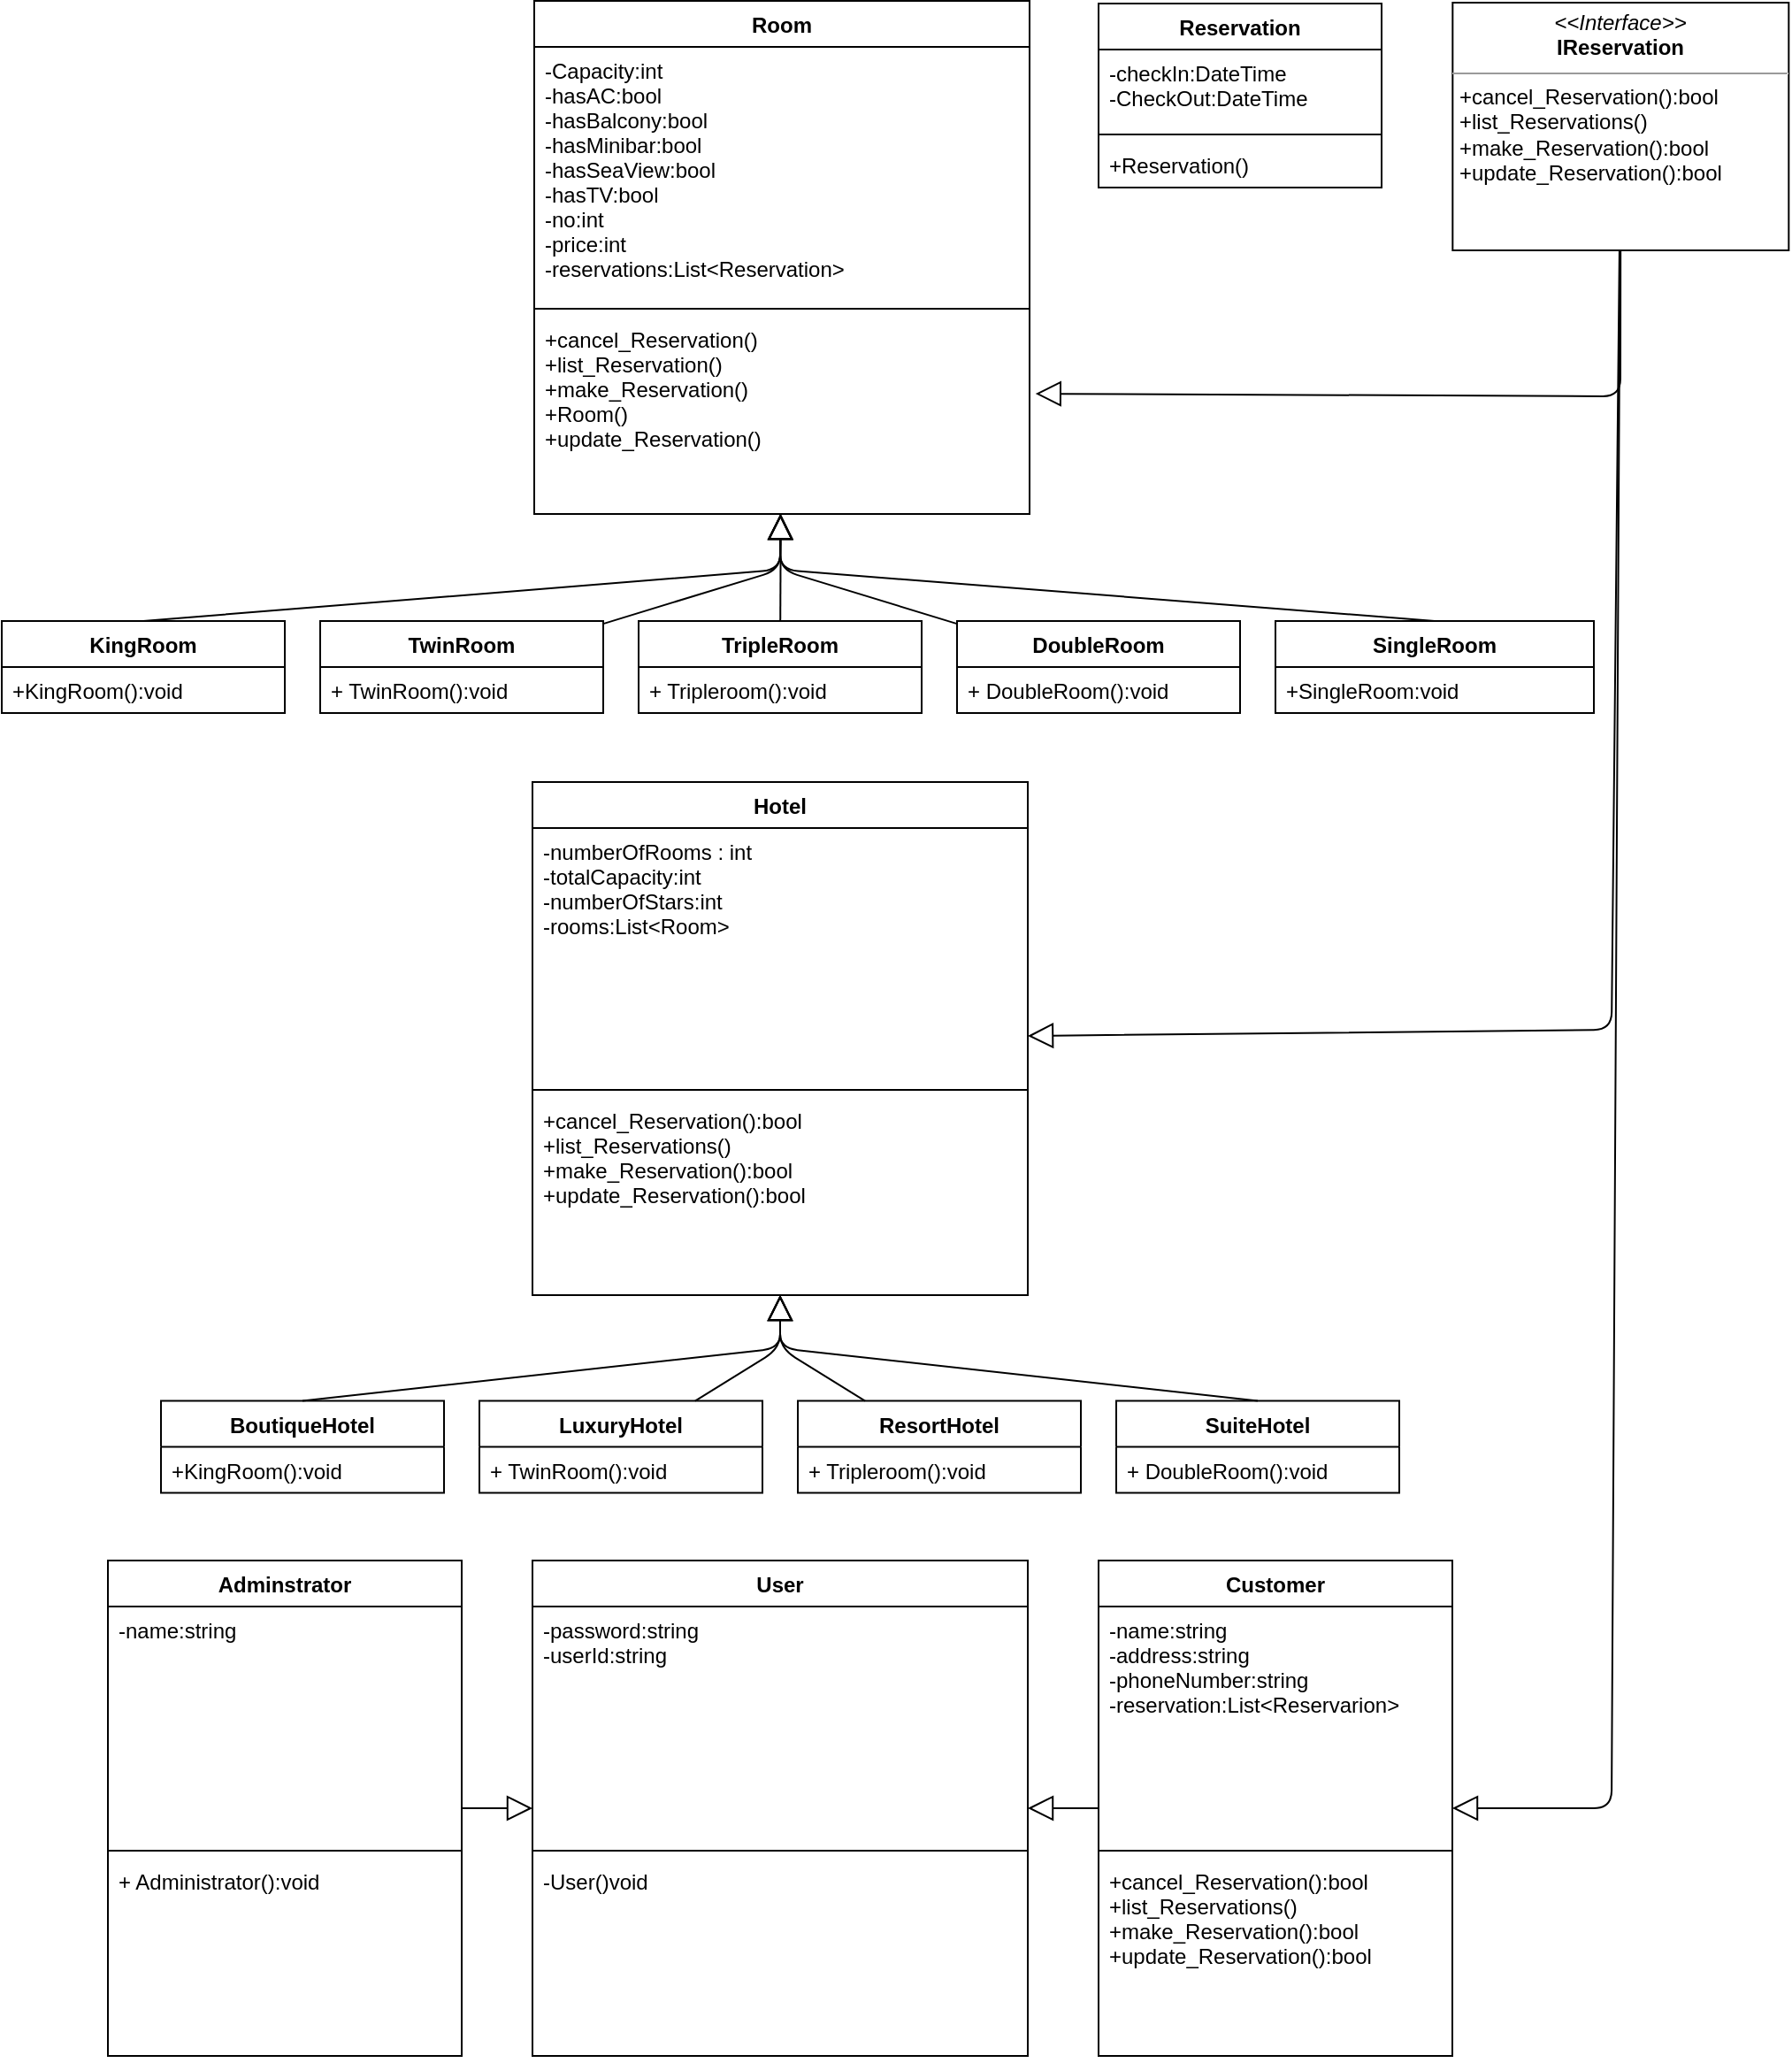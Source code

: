 <mxfile version="10.6.9" type="device"><diagram name="Page-1" id="c4acf3e9-155e-7222-9cf6-157b1a14988f"><mxGraphModel dx="3173" dy="2345" grid="1" gridSize="10" guides="1" tooltips="1" connect="1" arrows="1" fold="1" page="1" pageScale="1" pageWidth="850" pageHeight="1100" background="#ffffff" math="0" shadow="0"><root><mxCell id="0"/><mxCell id="1" parent="0"/><mxCell id="ZkCT2ksIOJPA6UWEGRzY-1" value="Room" style="swimlane;fontStyle=1;align=center;verticalAlign=top;childLayout=stackLayout;horizontal=1;startSize=26;horizontalStack=0;resizeParent=1;resizeParentMax=0;resizeLast=0;collapsible=1;marginBottom=0;" vertex="1" parent="1"><mxGeometry x="201" y="-1.5" width="280" height="290" as="geometry"/></mxCell><mxCell id="ZkCT2ksIOJPA6UWEGRzY-2" value="-Capacity:int&#10;-hasAC:bool&#10;-hasBalcony:bool&#10;-hasMinibar:bool&#10;-hasSeaView:bool&#10;-hasTV:bool&#10;-no:int&#10;-price:int&#10;-reservations:List&lt;Reservation&gt;&#10;" style="text;strokeColor=none;fillColor=none;align=left;verticalAlign=top;spacingLeft=4;spacingRight=4;overflow=hidden;rotatable=0;points=[[0,0.5],[1,0.5]];portConstraint=eastwest;" vertex="1" parent="ZkCT2ksIOJPA6UWEGRzY-1"><mxGeometry y="26" width="280" height="144" as="geometry"/></mxCell><mxCell id="ZkCT2ksIOJPA6UWEGRzY-3" value="" style="line;strokeWidth=1;fillColor=none;align=left;verticalAlign=middle;spacingTop=-1;spacingLeft=3;spacingRight=3;rotatable=0;labelPosition=right;points=[];portConstraint=eastwest;" vertex="1" parent="ZkCT2ksIOJPA6UWEGRzY-1"><mxGeometry y="170" width="280" height="8" as="geometry"/></mxCell><mxCell id="ZkCT2ksIOJPA6UWEGRzY-4" value="+cancel_Reservation()&#10;+list_Reservation()&#10;+make_Reservation()&#10;+Room()&#10;+update_Reservation()&#10;" style="text;strokeColor=none;fillColor=none;align=left;verticalAlign=top;spacingLeft=4;spacingRight=4;overflow=hidden;rotatable=0;points=[[0,0.5],[1,0.5]];portConstraint=eastwest;" vertex="1" parent="ZkCT2ksIOJPA6UWEGRzY-1"><mxGeometry y="178" width="280" height="112" as="geometry"/></mxCell><mxCell id="ZkCT2ksIOJPA6UWEGRzY-5" value="KingRoom" style="swimlane;fontStyle=1;align=center;verticalAlign=top;childLayout=stackLayout;horizontal=1;startSize=26;horizontalStack=0;resizeParent=1;resizeParentMax=0;resizeLast=0;collapsible=1;marginBottom=0;" vertex="1" parent="1"><mxGeometry x="-100" y="349" width="160" height="52" as="geometry"/></mxCell><mxCell id="ZkCT2ksIOJPA6UWEGRzY-8" value="+KingRoom():void" style="text;strokeColor=none;fillColor=none;align=left;verticalAlign=top;spacingLeft=4;spacingRight=4;overflow=hidden;rotatable=0;points=[[0,0.5],[1,0.5]];portConstraint=eastwest;" vertex="1" parent="ZkCT2ksIOJPA6UWEGRzY-5"><mxGeometry y="26" width="160" height="26" as="geometry"/></mxCell><mxCell id="ZkCT2ksIOJPA6UWEGRzY-9" value="SingleRoom" style="swimlane;fontStyle=1;align=center;verticalAlign=top;childLayout=stackLayout;horizontal=1;startSize=26;horizontalStack=0;resizeParent=1;resizeParentMax=0;resizeLast=0;collapsible=1;marginBottom=0;" vertex="1" parent="1"><mxGeometry x="620" y="349" width="180" height="52" as="geometry"/></mxCell><mxCell id="ZkCT2ksIOJPA6UWEGRzY-12" value="+SingleRoom:void" style="text;strokeColor=none;fillColor=none;align=left;verticalAlign=top;spacingLeft=4;spacingRight=4;overflow=hidden;rotatable=0;points=[[0,0.5],[1,0.5]];portConstraint=eastwest;" vertex="1" parent="ZkCT2ksIOJPA6UWEGRzY-9"><mxGeometry y="26" width="180" height="26" as="geometry"/></mxCell><mxCell id="ZkCT2ksIOJPA6UWEGRzY-13" value="TripleRoom" style="swimlane;fontStyle=1;align=center;verticalAlign=top;childLayout=stackLayout;horizontal=1;startSize=26;horizontalStack=0;resizeParent=1;resizeParentMax=0;resizeLast=0;collapsible=1;marginBottom=0;" vertex="1" parent="1"><mxGeometry x="260" y="349" width="160" height="52" as="geometry"/></mxCell><mxCell id="ZkCT2ksIOJPA6UWEGRzY-16" value="+ Tripleroom():void" style="text;strokeColor=none;fillColor=none;align=left;verticalAlign=top;spacingLeft=4;spacingRight=4;overflow=hidden;rotatable=0;points=[[0,0.5],[1,0.5]];portConstraint=eastwest;" vertex="1" parent="ZkCT2ksIOJPA6UWEGRzY-13"><mxGeometry y="26" width="160" height="26" as="geometry"/></mxCell><mxCell id="ZkCT2ksIOJPA6UWEGRzY-17" value="TwinRoom" style="swimlane;fontStyle=1;align=center;verticalAlign=top;childLayout=stackLayout;horizontal=1;startSize=26;horizontalStack=0;resizeParent=1;resizeParentMax=0;resizeLast=0;collapsible=1;marginBottom=0;" vertex="1" parent="1"><mxGeometry x="80" y="349" width="160" height="52" as="geometry"/></mxCell><mxCell id="ZkCT2ksIOJPA6UWEGRzY-20" value="+ TwinRoom():void" style="text;strokeColor=none;fillColor=none;align=left;verticalAlign=top;spacingLeft=4;spacingRight=4;overflow=hidden;rotatable=0;points=[[0,0.5],[1,0.5]];portConstraint=eastwest;" vertex="1" parent="ZkCT2ksIOJPA6UWEGRzY-17"><mxGeometry y="26" width="160" height="26" as="geometry"/></mxCell><mxCell id="ZkCT2ksIOJPA6UWEGRzY-21" value="DoubleRoom" style="swimlane;fontStyle=1;align=center;verticalAlign=top;childLayout=stackLayout;horizontal=1;startSize=26;horizontalStack=0;resizeParent=1;resizeParentMax=0;resizeLast=0;collapsible=1;marginBottom=0;" vertex="1" parent="1"><mxGeometry x="440" y="349" width="160" height="52" as="geometry"/></mxCell><mxCell id="ZkCT2ksIOJPA6UWEGRzY-24" value="+ DoubleRoom():void" style="text;strokeColor=none;fillColor=none;align=left;verticalAlign=top;spacingLeft=4;spacingRight=4;overflow=hidden;rotatable=0;points=[[0,0.5],[1,0.5]];portConstraint=eastwest;" vertex="1" parent="ZkCT2ksIOJPA6UWEGRzY-21"><mxGeometry y="26" width="160" height="26" as="geometry"/></mxCell><mxCell id="ZkCT2ksIOJPA6UWEGRzY-49" value="Hotel" style="swimlane;fontStyle=1;align=center;verticalAlign=top;childLayout=stackLayout;horizontal=1;startSize=26;horizontalStack=0;resizeParent=1;resizeParentMax=0;resizeLast=0;collapsible=1;marginBottom=0;" vertex="1" parent="1"><mxGeometry x="200" y="440" width="280" height="290" as="geometry"/></mxCell><mxCell id="ZkCT2ksIOJPA6UWEGRzY-50" value="-numberOfRooms : int&#10;-totalCapacity:int&#10;-numberOfStars:int&#10;-rooms:List&lt;Room&gt;&#10;&#10;" style="text;strokeColor=none;fillColor=none;align=left;verticalAlign=top;spacingLeft=4;spacingRight=4;overflow=hidden;rotatable=0;points=[[0,0.5],[1,0.5]];portConstraint=eastwest;" vertex="1" parent="ZkCT2ksIOJPA6UWEGRzY-49"><mxGeometry y="26" width="280" height="144" as="geometry"/></mxCell><mxCell id="ZkCT2ksIOJPA6UWEGRzY-51" value="" style="line;strokeWidth=1;fillColor=none;align=left;verticalAlign=middle;spacingTop=-1;spacingLeft=3;spacingRight=3;rotatable=0;labelPosition=right;points=[];portConstraint=eastwest;" vertex="1" parent="ZkCT2ksIOJPA6UWEGRzY-49"><mxGeometry y="170" width="280" height="8" as="geometry"/></mxCell><mxCell id="ZkCT2ksIOJPA6UWEGRzY-52" value="+cancel_Reservation():bool&#10;+list_Reservations()&#10;+make_Reservation():bool&#10;+update_Reservation():bool&#10;        " style="text;strokeColor=none;fillColor=none;align=left;verticalAlign=top;spacingLeft=4;spacingRight=4;overflow=hidden;rotatable=0;points=[[0,0.5],[1,0.5]];portConstraint=eastwest;" vertex="1" parent="ZkCT2ksIOJPA6UWEGRzY-49"><mxGeometry y="178" width="280" height="112" as="geometry"/></mxCell><mxCell id="ZkCT2ksIOJPA6UWEGRzY-53" value="BoutiqueHotel" style="swimlane;fontStyle=1;align=center;verticalAlign=top;childLayout=stackLayout;horizontal=1;startSize=26;horizontalStack=0;resizeParent=1;resizeParentMax=0;resizeLast=0;collapsible=1;marginBottom=0;" vertex="1" parent="1"><mxGeometry x="-10" y="789.776" width="160" height="52" as="geometry"/></mxCell><mxCell id="ZkCT2ksIOJPA6UWEGRzY-54" value="+KingRoom():void" style="text;strokeColor=none;fillColor=none;align=left;verticalAlign=top;spacingLeft=4;spacingRight=4;overflow=hidden;rotatable=0;points=[[0,0.5],[1,0.5]];portConstraint=eastwest;" vertex="1" parent="ZkCT2ksIOJPA6UWEGRzY-53"><mxGeometry y="26" width="160" height="26" as="geometry"/></mxCell><mxCell id="ZkCT2ksIOJPA6UWEGRzY-55" value="ResortHotel" style="swimlane;fontStyle=1;align=center;verticalAlign=top;childLayout=stackLayout;horizontal=1;startSize=26;horizontalStack=0;resizeParent=1;resizeParentMax=0;resizeLast=0;collapsible=1;marginBottom=0;" vertex="1" parent="1"><mxGeometry x="350" y="789.776" width="160" height="52" as="geometry"/></mxCell><mxCell id="ZkCT2ksIOJPA6UWEGRzY-56" value="+ Tripleroom():void" style="text;strokeColor=none;fillColor=none;align=left;verticalAlign=top;spacingLeft=4;spacingRight=4;overflow=hidden;rotatable=0;points=[[0,0.5],[1,0.5]];portConstraint=eastwest;" vertex="1" parent="ZkCT2ksIOJPA6UWEGRzY-55"><mxGeometry y="26" width="160" height="26" as="geometry"/></mxCell><mxCell id="ZkCT2ksIOJPA6UWEGRzY-57" value="LuxuryHotel" style="swimlane;fontStyle=1;align=center;verticalAlign=top;childLayout=stackLayout;horizontal=1;startSize=26;horizontalStack=0;resizeParent=1;resizeParentMax=0;resizeLast=0;collapsible=1;marginBottom=0;" vertex="1" parent="1"><mxGeometry x="170" y="789.776" width="160" height="52" as="geometry"/></mxCell><mxCell id="ZkCT2ksIOJPA6UWEGRzY-58" value="+ TwinRoom():void" style="text;strokeColor=none;fillColor=none;align=left;verticalAlign=top;spacingLeft=4;spacingRight=4;overflow=hidden;rotatable=0;points=[[0,0.5],[1,0.5]];portConstraint=eastwest;" vertex="1" parent="ZkCT2ksIOJPA6UWEGRzY-57"><mxGeometry y="26" width="160" height="26" as="geometry"/></mxCell><mxCell id="ZkCT2ksIOJPA6UWEGRzY-59" value="SuiteHotel" style="swimlane;fontStyle=1;align=center;verticalAlign=top;childLayout=stackLayout;horizontal=1;startSize=26;horizontalStack=0;resizeParent=1;resizeParentMax=0;resizeLast=0;collapsible=1;marginBottom=0;" vertex="1" parent="1"><mxGeometry x="530" y="789.776" width="160" height="52" as="geometry"/></mxCell><mxCell id="ZkCT2ksIOJPA6UWEGRzY-60" value="+ DoubleRoom():void" style="text;strokeColor=none;fillColor=none;align=left;verticalAlign=top;spacingLeft=4;spacingRight=4;overflow=hidden;rotatable=0;points=[[0,0.5],[1,0.5]];portConstraint=eastwest;" vertex="1" parent="ZkCT2ksIOJPA6UWEGRzY-59"><mxGeometry y="26" width="160" height="26" as="geometry"/></mxCell><mxCell id="ZkCT2ksIOJPA6UWEGRzY-64" value="" style="endArrow=block;endFill=0;endSize=12;html=1;exitX=0.5;exitY=0;exitDx=0;exitDy=0;" edge="1" parent="1" source="ZkCT2ksIOJPA6UWEGRzY-53" target="ZkCT2ksIOJPA6UWEGRzY-49"><mxGeometry width="160" relative="1" as="geometry"><mxPoint x="60" y="880" as="sourcePoint"/><mxPoint x="220" y="880" as="targetPoint"/><Array as="points"><mxPoint x="340" y="760"/></Array></mxGeometry></mxCell><mxCell id="ZkCT2ksIOJPA6UWEGRzY-65" value="" style="endArrow=block;endFill=0;endSize=12;html=1;" edge="1" parent="1" source="ZkCT2ksIOJPA6UWEGRzY-57" target="ZkCT2ksIOJPA6UWEGRzY-49"><mxGeometry width="160" relative="1" as="geometry"><mxPoint x="-60" y="1020" as="sourcePoint"/><mxPoint x="100" y="1020" as="targetPoint"/><Array as="points"><mxPoint x="340" y="760"/></Array></mxGeometry></mxCell><mxCell id="ZkCT2ksIOJPA6UWEGRzY-66" value="" style="endArrow=block;endFill=0;endSize=12;html=1;" edge="1" parent="1" source="ZkCT2ksIOJPA6UWEGRzY-55" target="ZkCT2ksIOJPA6UWEGRzY-49"><mxGeometry width="160" relative="1" as="geometry"><mxPoint x="-50" y="1030" as="sourcePoint"/><mxPoint x="110" y="1030" as="targetPoint"/><Array as="points"><mxPoint x="340" y="760"/></Array></mxGeometry></mxCell><mxCell id="ZkCT2ksIOJPA6UWEGRzY-67" value="" style="endArrow=block;endFill=0;endSize=12;html=1;exitX=0.5;exitY=0;exitDx=0;exitDy=0;" edge="1" parent="1" source="ZkCT2ksIOJPA6UWEGRzY-59" target="ZkCT2ksIOJPA6UWEGRzY-49"><mxGeometry width="160" relative="1" as="geometry"><mxPoint x="-40" y="1040" as="sourcePoint"/><mxPoint x="120" y="1040" as="targetPoint"/><Array as="points"><mxPoint x="340" y="760"/></Array></mxGeometry></mxCell><mxCell id="ZkCT2ksIOJPA6UWEGRzY-71" value="" style="endArrow=block;endFill=0;endSize=12;html=1;exitX=0.5;exitY=0;exitDx=0;exitDy=0;" edge="1" parent="1" source="ZkCT2ksIOJPA6UWEGRzY-5" target="ZkCT2ksIOJPA6UWEGRzY-1"><mxGeometry width="160" relative="1" as="geometry"><mxPoint x="10" y="200" as="sourcePoint"/><mxPoint x="170" y="270" as="targetPoint"/><Array as="points"><mxPoint x="340" y="320"/></Array></mxGeometry></mxCell><mxCell id="ZkCT2ksIOJPA6UWEGRzY-72" value="" style="endArrow=block;endFill=0;endSize=12;html=1;exitX=0.5;exitY=0;exitDx=0;exitDy=0;" edge="1" parent="1" source="ZkCT2ksIOJPA6UWEGRzY-9" target="ZkCT2ksIOJPA6UWEGRzY-1"><mxGeometry width="160" relative="1" as="geometry"><mxPoint x="550" y="146.794" as="sourcePoint"/><mxPoint x="710" y="146.794" as="targetPoint"/><Array as="points"><mxPoint x="340" y="320"/></Array></mxGeometry></mxCell><mxCell id="ZkCT2ksIOJPA6UWEGRzY-73" value="" style="endArrow=block;endFill=0;endSize=12;html=1;" edge="1" parent="1" source="ZkCT2ksIOJPA6UWEGRzY-21" target="ZkCT2ksIOJPA6UWEGRzY-1"><mxGeometry width="160" relative="1" as="geometry"><mxPoint x="560" y="156.794" as="sourcePoint"/><mxPoint x="720" y="156.794" as="targetPoint"/><Array as="points"><mxPoint x="340" y="320"/></Array></mxGeometry></mxCell><mxCell id="ZkCT2ksIOJPA6UWEGRzY-74" value="" style="endArrow=block;endFill=0;endSize=12;html=1;" edge="1" parent="1" source="ZkCT2ksIOJPA6UWEGRzY-13" target="ZkCT2ksIOJPA6UWEGRzY-1"><mxGeometry width="160" relative="1" as="geometry"><mxPoint x="570" y="166.794" as="sourcePoint"/><mxPoint x="730" y="166.794" as="targetPoint"/><Array as="points"/></mxGeometry></mxCell><mxCell id="ZkCT2ksIOJPA6UWEGRzY-75" value="" style="endArrow=block;endFill=0;endSize=12;html=1;" edge="1" parent="1" source="ZkCT2ksIOJPA6UWEGRzY-17" target="ZkCT2ksIOJPA6UWEGRzY-1"><mxGeometry width="160" relative="1" as="geometry"><mxPoint x="580" y="176.794" as="sourcePoint"/><mxPoint x="740" y="176.794" as="targetPoint"/><Array as="points"><mxPoint x="340" y="320"/></Array></mxGeometry></mxCell><mxCell id="ZkCT2ksIOJPA6UWEGRzY-76" value="User" style="swimlane;fontStyle=1;align=center;verticalAlign=top;childLayout=stackLayout;horizontal=1;startSize=26;horizontalStack=0;resizeParent=1;resizeParentMax=0;resizeLast=0;collapsible=1;marginBottom=0;" vertex="1" parent="1"><mxGeometry x="200" y="880" width="280" height="280" as="geometry"/></mxCell><mxCell id="ZkCT2ksIOJPA6UWEGRzY-77" value="-password:string&#10;-userId:string&#10;" style="text;strokeColor=none;fillColor=none;align=left;verticalAlign=top;spacingLeft=4;spacingRight=4;overflow=hidden;rotatable=0;points=[[0,0.5],[1,0.5]];portConstraint=eastwest;" vertex="1" parent="ZkCT2ksIOJPA6UWEGRzY-76"><mxGeometry y="26" width="280" height="134" as="geometry"/></mxCell><mxCell id="ZkCT2ksIOJPA6UWEGRzY-78" value="" style="line;strokeWidth=1;fillColor=none;align=left;verticalAlign=middle;spacingTop=-1;spacingLeft=3;spacingRight=3;rotatable=0;labelPosition=right;points=[];portConstraint=eastwest;" vertex="1" parent="ZkCT2ksIOJPA6UWEGRzY-76"><mxGeometry y="160" width="280" height="8" as="geometry"/></mxCell><mxCell id="ZkCT2ksIOJPA6UWEGRzY-79" value="-User()void" style="text;strokeColor=none;fillColor=none;align=left;verticalAlign=top;spacingLeft=4;spacingRight=4;overflow=hidden;rotatable=0;points=[[0,0.5],[1,0.5]];portConstraint=eastwest;" vertex="1" parent="ZkCT2ksIOJPA6UWEGRzY-76"><mxGeometry y="168" width="280" height="112" as="geometry"/></mxCell><mxCell id="ZkCT2ksIOJPA6UWEGRzY-80" value="Customer" style="swimlane;fontStyle=1;align=center;verticalAlign=top;childLayout=stackLayout;horizontal=1;startSize=26;horizontalStack=0;resizeParent=1;resizeParentMax=0;resizeLast=0;collapsible=1;marginBottom=0;" vertex="1" parent="1"><mxGeometry x="520" y="880" width="200" height="280" as="geometry"/></mxCell><mxCell id="ZkCT2ksIOJPA6UWEGRzY-81" value="-name:string&#10;-address:string&#10;-phoneNumber:string&#10;-reservation:List&lt;Reservarion&gt;" style="text;strokeColor=none;fillColor=none;align=left;verticalAlign=top;spacingLeft=4;spacingRight=4;overflow=hidden;rotatable=0;points=[[0,0.5],[1,0.5]];portConstraint=eastwest;" vertex="1" parent="ZkCT2ksIOJPA6UWEGRzY-80"><mxGeometry y="26" width="200" height="134" as="geometry"/></mxCell><mxCell id="ZkCT2ksIOJPA6UWEGRzY-82" value="" style="line;strokeWidth=1;fillColor=none;align=left;verticalAlign=middle;spacingTop=-1;spacingLeft=3;spacingRight=3;rotatable=0;labelPosition=right;points=[];portConstraint=eastwest;" vertex="1" parent="ZkCT2ksIOJPA6UWEGRzY-80"><mxGeometry y="160" width="200" height="8" as="geometry"/></mxCell><mxCell id="ZkCT2ksIOJPA6UWEGRzY-83" value="+cancel_Reservation():bool&#10;+list_Reservations()&#10;+make_Reservation():bool&#10;+update_Reservation():bool&#10;" style="text;strokeColor=none;fillColor=none;align=left;verticalAlign=top;spacingLeft=4;spacingRight=4;overflow=hidden;rotatable=0;points=[[0,0.5],[1,0.5]];portConstraint=eastwest;" vertex="1" parent="ZkCT2ksIOJPA6UWEGRzY-80"><mxGeometry y="168" width="200" height="112" as="geometry"/></mxCell><mxCell id="ZkCT2ksIOJPA6UWEGRzY-84" value="Adminstrator" style="swimlane;fontStyle=1;align=center;verticalAlign=top;childLayout=stackLayout;horizontal=1;startSize=26;horizontalStack=0;resizeParent=1;resizeParentMax=0;resizeLast=0;collapsible=1;marginBottom=0;" vertex="1" parent="1"><mxGeometry x="-40" y="880" width="200" height="280" as="geometry"/></mxCell><mxCell id="ZkCT2ksIOJPA6UWEGRzY-85" value="-name:string" style="text;strokeColor=none;fillColor=none;align=left;verticalAlign=top;spacingLeft=4;spacingRight=4;overflow=hidden;rotatable=0;points=[[0,0.5],[1,0.5]];portConstraint=eastwest;" vertex="1" parent="ZkCT2ksIOJPA6UWEGRzY-84"><mxGeometry y="26" width="200" height="134" as="geometry"/></mxCell><mxCell id="ZkCT2ksIOJPA6UWEGRzY-86" value="" style="line;strokeWidth=1;fillColor=none;align=left;verticalAlign=middle;spacingTop=-1;spacingLeft=3;spacingRight=3;rotatable=0;labelPosition=right;points=[];portConstraint=eastwest;" vertex="1" parent="ZkCT2ksIOJPA6UWEGRzY-84"><mxGeometry y="160" width="200" height="8" as="geometry"/></mxCell><mxCell id="ZkCT2ksIOJPA6UWEGRzY-87" value="+ Administrator():void" style="text;strokeColor=none;fillColor=none;align=left;verticalAlign=top;spacingLeft=4;spacingRight=4;overflow=hidden;rotatable=0;points=[[0,0.5],[1,0.5]];portConstraint=eastwest;" vertex="1" parent="ZkCT2ksIOJPA6UWEGRzY-84"><mxGeometry y="168" width="200" height="112" as="geometry"/></mxCell><mxCell id="ZkCT2ksIOJPA6UWEGRzY-89" value="&lt;p style=&quot;margin: 0px ; margin-top: 4px ; text-align: center&quot;&gt;&lt;i&gt;&amp;lt;&amp;lt;Interface&amp;gt;&amp;gt;&lt;/i&gt;&lt;br&gt;&lt;b&gt;IReservation&lt;/b&gt;&lt;/p&gt;&lt;hr size=&quot;1&quot;&gt;&lt;p style=&quot;margin: 0px ; margin-left: 4px&quot;&gt;&lt;/p&gt;&lt;p style=&quot;margin: 0px ; margin-left: 4px&quot;&gt;+cancel_Reservation():bool&lt;br&gt;+list_Reservations()&lt;br&gt;+make_Reservation():bool&lt;br&gt;+update_Reservation():bool&lt;br&gt;&lt;br&gt;&lt;/p&gt;" style="verticalAlign=top;align=left;overflow=fill;fontSize=12;fontFamily=Helvetica;html=1;" vertex="1" parent="1"><mxGeometry x="720.167" y="-0.5" width="190" height="140" as="geometry"/></mxCell><mxCell id="ZkCT2ksIOJPA6UWEGRzY-90" value="Reservation&#10;&#10;" style="swimlane;fontStyle=1;align=center;verticalAlign=top;childLayout=stackLayout;horizontal=1;startSize=26;horizontalStack=0;resizeParent=1;resizeParentMax=0;resizeLast=0;collapsible=1;marginBottom=0;" vertex="1" parent="1"><mxGeometry x="520" width="160" height="104" as="geometry"/></mxCell><mxCell id="ZkCT2ksIOJPA6UWEGRzY-91" value="-checkIn:DateTime&#10;-CheckOut:DateTime&#10;" style="text;strokeColor=none;fillColor=none;align=left;verticalAlign=top;spacingLeft=4;spacingRight=4;overflow=hidden;rotatable=0;points=[[0,0.5],[1,0.5]];portConstraint=eastwest;" vertex="1" parent="ZkCT2ksIOJPA6UWEGRzY-90"><mxGeometry y="26" width="160" height="44" as="geometry"/></mxCell><mxCell id="ZkCT2ksIOJPA6UWEGRzY-92" value="" style="line;strokeWidth=1;fillColor=none;align=left;verticalAlign=middle;spacingTop=-1;spacingLeft=3;spacingRight=3;rotatable=0;labelPosition=right;points=[];portConstraint=eastwest;" vertex="1" parent="ZkCT2ksIOJPA6UWEGRzY-90"><mxGeometry y="70" width="160" height="8" as="geometry"/></mxCell><mxCell id="ZkCT2ksIOJPA6UWEGRzY-93" value="+Reservation()" style="text;strokeColor=none;fillColor=none;align=left;verticalAlign=top;spacingLeft=4;spacingRight=4;overflow=hidden;rotatable=0;points=[[0,0.5],[1,0.5]];portConstraint=eastwest;" vertex="1" parent="ZkCT2ksIOJPA6UWEGRzY-90"><mxGeometry y="78" width="160" height="26" as="geometry"/></mxCell><mxCell id="ZkCT2ksIOJPA6UWEGRzY-98" value="" style="endArrow=block;endFill=0;endSize=12;html=1;" edge="1" parent="1" source="ZkCT2ksIOJPA6UWEGRzY-80" target="ZkCT2ksIOJPA6UWEGRzY-76"><mxGeometry width="160" relative="1" as="geometry"><mxPoint x="580" y="1230" as="sourcePoint"/><mxPoint x="310" y="1170" as="targetPoint"/></mxGeometry></mxCell><mxCell id="ZkCT2ksIOJPA6UWEGRzY-99" value="" style="endArrow=block;endFill=0;endSize=12;html=1;" edge="1" parent="1" source="ZkCT2ksIOJPA6UWEGRzY-84" target="ZkCT2ksIOJPA6UWEGRzY-76"><mxGeometry width="160" relative="1" as="geometry"><mxPoint x="270" y="1291" as="sourcePoint"/><mxPoint y="1231" as="targetPoint"/></mxGeometry></mxCell><mxCell id="ZkCT2ksIOJPA6UWEGRzY-100" value="" style="endArrow=block;endFill=0;endSize=12;html=1;" edge="1" parent="1" source="ZkCT2ksIOJPA6UWEGRzY-89" target="ZkCT2ksIOJPA6UWEGRzY-49"><mxGeometry width="160" relative="1" as="geometry"><mxPoint x="890" y="568" as="sourcePoint"/><mxPoint x="620" y="508" as="targetPoint"/><Array as="points"><mxPoint x="810" y="580"/></Array></mxGeometry></mxCell><mxCell id="ZkCT2ksIOJPA6UWEGRzY-101" value="" style="endArrow=block;endFill=0;endSize=12;html=1;entryX=1.012;entryY=0.393;entryDx=0;entryDy=0;entryPerimeter=0;" edge="1" parent="1" source="ZkCT2ksIOJPA6UWEGRzY-89" target="ZkCT2ksIOJPA6UWEGRzY-4"><mxGeometry width="160" relative="1" as="geometry"><mxPoint x="650" y="830" as="sourcePoint"/><mxPoint x="380" y="770" as="targetPoint"/><Array as="points"><mxPoint x="815" y="222"/></Array></mxGeometry></mxCell><mxCell id="ZkCT2ksIOJPA6UWEGRzY-102" value="" style="endArrow=block;endFill=0;endSize=12;html=1;" edge="1" parent="1" source="ZkCT2ksIOJPA6UWEGRzY-89" target="ZkCT2ksIOJPA6UWEGRzY-80"><mxGeometry width="160" relative="1" as="geometry"><mxPoint x="660" y="840" as="sourcePoint"/><mxPoint x="390" y="780" as="targetPoint"/><Array as="points"><mxPoint x="810" y="1020"/></Array></mxGeometry></mxCell></root></mxGraphModel></diagram></mxfile>